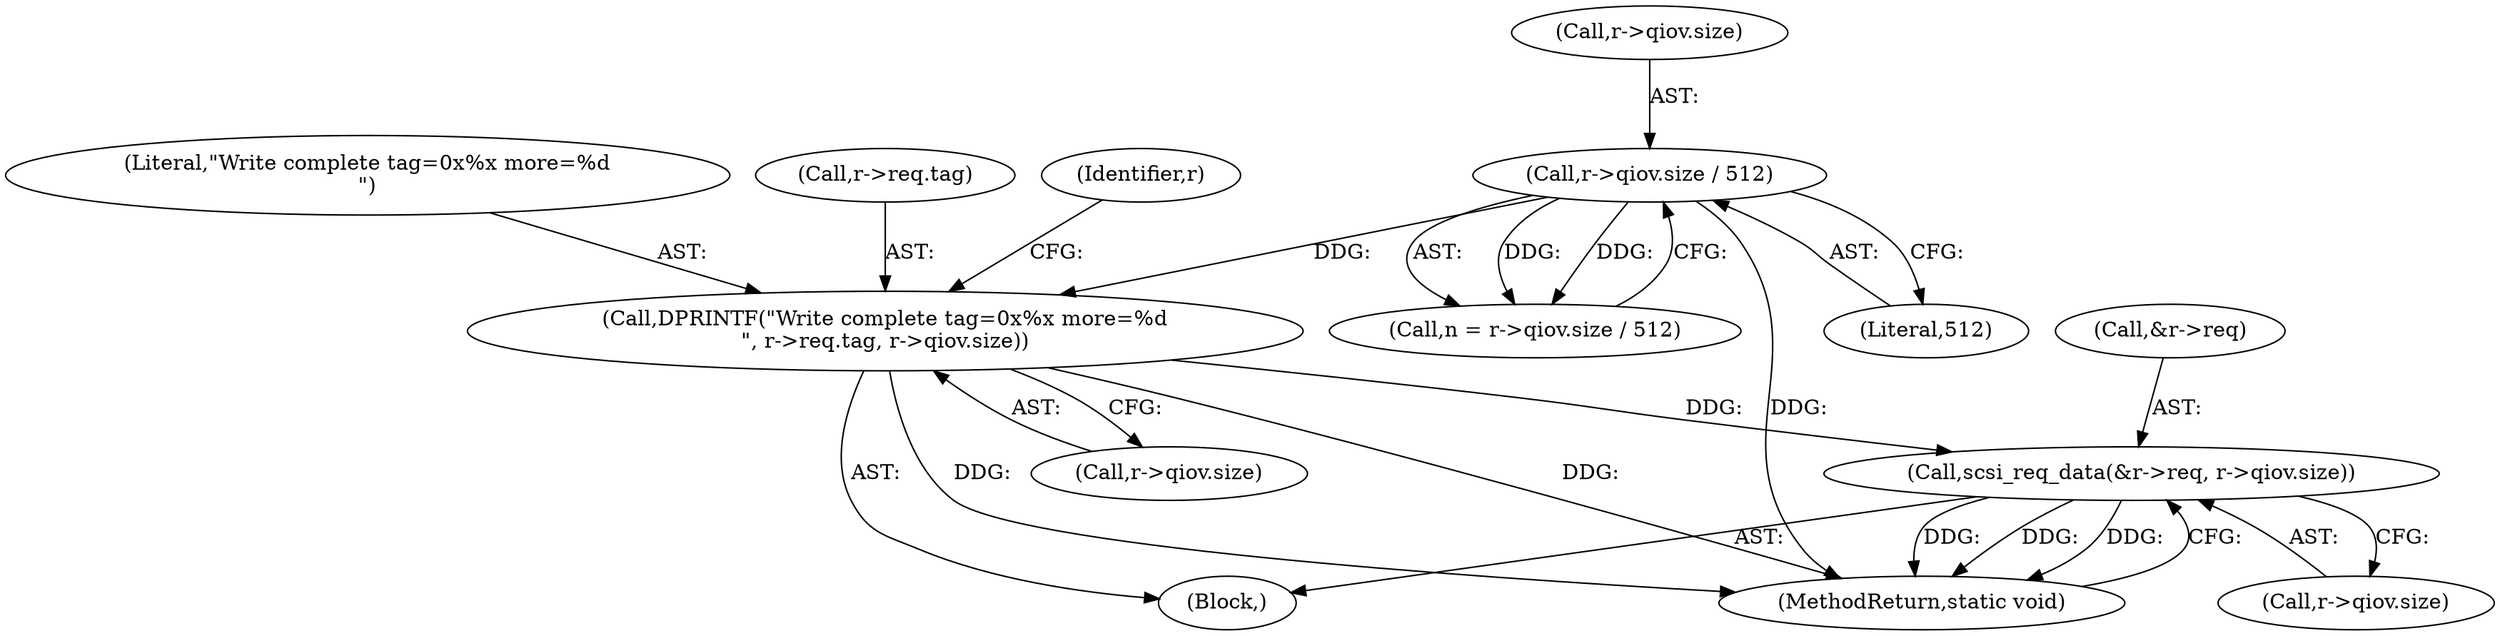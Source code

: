 digraph "0_qemu_103b40f51e4012b3b0ad20f615562a1806d7f49a_1@pointer" {
"1000205" [label="(Call,scsi_req_data(&r->req, r->qiov.size))"];
"1000193" [label="(Call,DPRINTF(\"Write complete tag=0x%x more=%d\n\", r->req.tag, r->qiov.size))"];
"1000159" [label="(Call,r->qiov.size / 512)"];
"1000194" [label="(Literal,\"Write complete tag=0x%x more=%d\n\")"];
"1000210" [label="(Call,r->qiov.size)"];
"1000215" [label="(MethodReturn,static void)"];
"1000159" [label="(Call,r->qiov.size / 512)"];
"1000157" [label="(Call,n = r->qiov.size / 512)"];
"1000193" [label="(Call,DPRINTF(\"Write complete tag=0x%x more=%d\n\", r->req.tag, r->qiov.size))"];
"1000195" [label="(Call,r->req.tag)"];
"1000208" [label="(Identifier,r)"];
"1000165" [label="(Literal,512)"];
"1000206" [label="(Call,&r->req)"];
"1000190" [label="(Block,)"];
"1000200" [label="(Call,r->qiov.size)"];
"1000160" [label="(Call,r->qiov.size)"];
"1000205" [label="(Call,scsi_req_data(&r->req, r->qiov.size))"];
"1000205" -> "1000190"  [label="AST: "];
"1000205" -> "1000210"  [label="CFG: "];
"1000206" -> "1000205"  [label="AST: "];
"1000210" -> "1000205"  [label="AST: "];
"1000215" -> "1000205"  [label="CFG: "];
"1000205" -> "1000215"  [label="DDG: "];
"1000205" -> "1000215"  [label="DDG: "];
"1000205" -> "1000215"  [label="DDG: "];
"1000193" -> "1000205"  [label="DDG: "];
"1000193" -> "1000190"  [label="AST: "];
"1000193" -> "1000200"  [label="CFG: "];
"1000194" -> "1000193"  [label="AST: "];
"1000195" -> "1000193"  [label="AST: "];
"1000200" -> "1000193"  [label="AST: "];
"1000208" -> "1000193"  [label="CFG: "];
"1000193" -> "1000215"  [label="DDG: "];
"1000193" -> "1000215"  [label="DDG: "];
"1000159" -> "1000193"  [label="DDG: "];
"1000159" -> "1000157"  [label="AST: "];
"1000159" -> "1000165"  [label="CFG: "];
"1000160" -> "1000159"  [label="AST: "];
"1000165" -> "1000159"  [label="AST: "];
"1000157" -> "1000159"  [label="CFG: "];
"1000159" -> "1000215"  [label="DDG: "];
"1000159" -> "1000157"  [label="DDG: "];
"1000159" -> "1000157"  [label="DDG: "];
}
